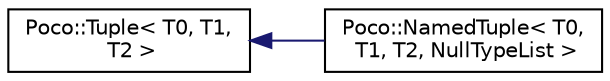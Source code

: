 digraph "Graphical Class Hierarchy"
{
 // LATEX_PDF_SIZE
  edge [fontname="Helvetica",fontsize="10",labelfontname="Helvetica",labelfontsize="10"];
  node [fontname="Helvetica",fontsize="10",shape=record];
  rankdir="LR";
  Node0 [label="Poco::Tuple\< T0, T1,\l T2 \>",height=0.2,width=0.4,color="black", fillcolor="white", style="filled",URL="$structPoco_1_1Tuple.html",tooltip=" "];
  Node0 -> Node1 [dir="back",color="midnightblue",fontsize="10",style="solid",fontname="Helvetica"];
  Node1 [label="Poco::NamedTuple\< T0,\l T1, T2, NullTypeList \>",height=0.2,width=0.4,color="black", fillcolor="white", style="filled",URL="$structPoco_1_1NamedTuple_3_01T0_00_01T1_00_01T2_00_01NullTypeList_01_4.html",tooltip=" "];
}
